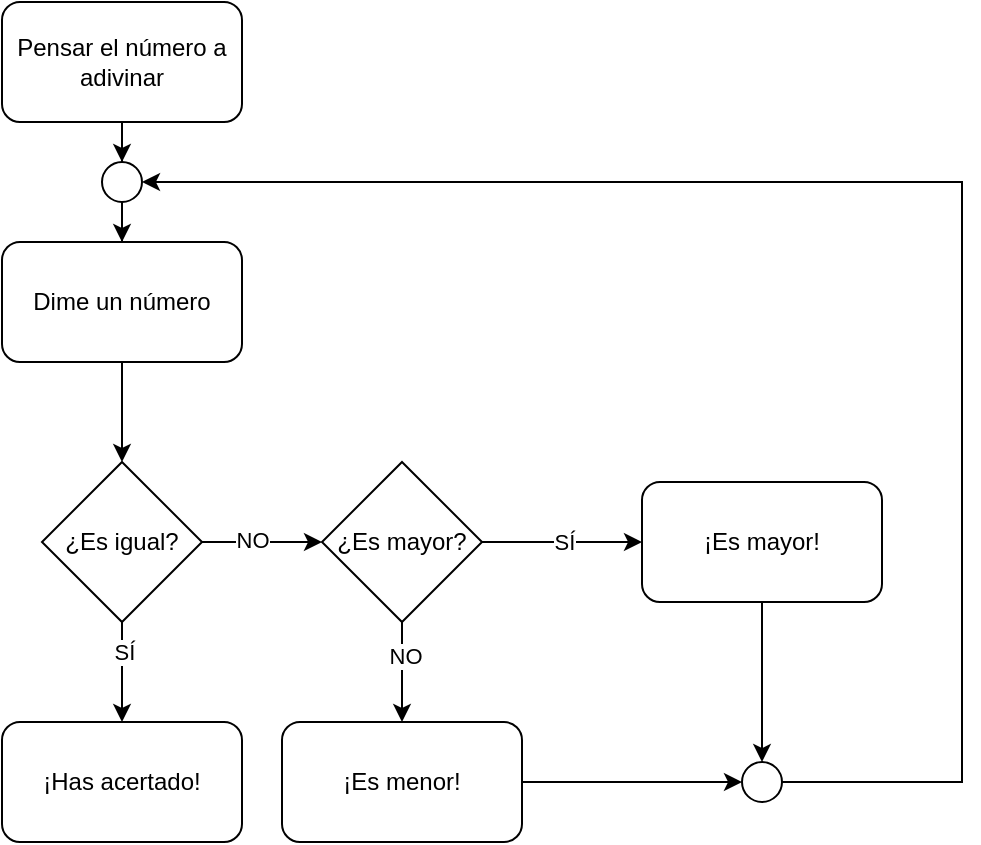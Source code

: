 <mxfile version="24.6.4" type="device">
  <diagram name="Página-1" id="Jfeygw6mbC96PbTLzPe2">
    <mxGraphModel dx="2025" dy="505" grid="1" gridSize="10" guides="1" tooltips="1" connect="1" arrows="1" fold="1" page="1" pageScale="1" pageWidth="827" pageHeight="1169" math="0" shadow="0">
      <root>
        <mxCell id="0" />
        <mxCell id="1" parent="0" />
        <mxCell id="wu3uk3ecE6fBr5I0Tk7Q-5" value="" style="edgeStyle=orthogonalEdgeStyle;rounded=0;orthogonalLoop=1;jettySize=auto;html=1;" edge="1" parent="1" source="wu3uk3ecE6fBr5I0Tk7Q-20" target="wu3uk3ecE6fBr5I0Tk7Q-3">
          <mxGeometry relative="1" as="geometry" />
        </mxCell>
        <mxCell id="wu3uk3ecE6fBr5I0Tk7Q-6" value="" style="edgeStyle=orthogonalEdgeStyle;rounded=0;orthogonalLoop=1;jettySize=auto;html=1;" edge="1" parent="1" source="wu3uk3ecE6fBr5I0Tk7Q-3" target="wu3uk3ecE6fBr5I0Tk7Q-4">
          <mxGeometry relative="1" as="geometry" />
        </mxCell>
        <mxCell id="wu3uk3ecE6fBr5I0Tk7Q-3" value="Dime un número" style="rounded=1;whiteSpace=wrap;html=1;" vertex="1" parent="1">
          <mxGeometry x="-500" y="190" width="120" height="60" as="geometry" />
        </mxCell>
        <mxCell id="wu3uk3ecE6fBr5I0Tk7Q-8" value="" style="edgeStyle=orthogonalEdgeStyle;rounded=0;orthogonalLoop=1;jettySize=auto;html=1;" edge="1" parent="1" source="wu3uk3ecE6fBr5I0Tk7Q-4" target="wu3uk3ecE6fBr5I0Tk7Q-7">
          <mxGeometry relative="1" as="geometry" />
        </mxCell>
        <mxCell id="wu3uk3ecE6fBr5I0Tk7Q-12" value="SÍ" style="edgeLabel;html=1;align=center;verticalAlign=middle;resizable=0;points=[];" vertex="1" connectable="0" parent="wu3uk3ecE6fBr5I0Tk7Q-8">
          <mxGeometry x="-0.4" y="1" relative="1" as="geometry">
            <mxPoint as="offset" />
          </mxGeometry>
        </mxCell>
        <mxCell id="wu3uk3ecE6fBr5I0Tk7Q-11" value="" style="edgeStyle=orthogonalEdgeStyle;rounded=0;orthogonalLoop=1;jettySize=auto;html=1;" edge="1" parent="1" source="wu3uk3ecE6fBr5I0Tk7Q-4" target="wu3uk3ecE6fBr5I0Tk7Q-10">
          <mxGeometry relative="1" as="geometry" />
        </mxCell>
        <mxCell id="wu3uk3ecE6fBr5I0Tk7Q-13" value="NO" style="edgeLabel;html=1;align=center;verticalAlign=middle;resizable=0;points=[];" vertex="1" connectable="0" parent="wu3uk3ecE6fBr5I0Tk7Q-11">
          <mxGeometry x="-0.16" y="1" relative="1" as="geometry">
            <mxPoint as="offset" />
          </mxGeometry>
        </mxCell>
        <mxCell id="wu3uk3ecE6fBr5I0Tk7Q-4" value="¿Es igual?" style="rhombus;whiteSpace=wrap;html=1;" vertex="1" parent="1">
          <mxGeometry x="-480" y="300" width="80" height="80" as="geometry" />
        </mxCell>
        <mxCell id="wu3uk3ecE6fBr5I0Tk7Q-7" value="¡Has acertado!" style="rounded=1;whiteSpace=wrap;html=1;" vertex="1" parent="1">
          <mxGeometry x="-500" y="430" width="120" height="60" as="geometry" />
        </mxCell>
        <mxCell id="wu3uk3ecE6fBr5I0Tk7Q-16" value="" style="edgeStyle=orthogonalEdgeStyle;rounded=0;orthogonalLoop=1;jettySize=auto;html=1;" edge="1" parent="1" source="wu3uk3ecE6fBr5I0Tk7Q-10" target="wu3uk3ecE6fBr5I0Tk7Q-14">
          <mxGeometry relative="1" as="geometry" />
        </mxCell>
        <mxCell id="wu3uk3ecE6fBr5I0Tk7Q-18" value="SÍ" style="edgeLabel;html=1;align=center;verticalAlign=middle;resizable=0;points=[];" vertex="1" connectable="0" parent="wu3uk3ecE6fBr5I0Tk7Q-16">
          <mxGeometry x="0.025" relative="1" as="geometry">
            <mxPoint as="offset" />
          </mxGeometry>
        </mxCell>
        <mxCell id="wu3uk3ecE6fBr5I0Tk7Q-17" value="" style="edgeStyle=orthogonalEdgeStyle;rounded=0;orthogonalLoop=1;jettySize=auto;html=1;" edge="1" parent="1" source="wu3uk3ecE6fBr5I0Tk7Q-10" target="wu3uk3ecE6fBr5I0Tk7Q-15">
          <mxGeometry relative="1" as="geometry" />
        </mxCell>
        <mxCell id="wu3uk3ecE6fBr5I0Tk7Q-19" value="&amp;nbsp;NO" style="edgeLabel;html=1;align=center;verticalAlign=middle;resizable=0;points=[];" vertex="1" connectable="0" parent="wu3uk3ecE6fBr5I0Tk7Q-17">
          <mxGeometry x="-0.32" relative="1" as="geometry">
            <mxPoint as="offset" />
          </mxGeometry>
        </mxCell>
        <mxCell id="wu3uk3ecE6fBr5I0Tk7Q-10" value="¿Es mayor?" style="rhombus;whiteSpace=wrap;html=1;" vertex="1" parent="1">
          <mxGeometry x="-340" y="300" width="80" height="80" as="geometry" />
        </mxCell>
        <mxCell id="wu3uk3ecE6fBr5I0Tk7Q-24" value="" style="edgeStyle=orthogonalEdgeStyle;rounded=0;orthogonalLoop=1;jettySize=auto;html=1;" edge="1" parent="1" source="wu3uk3ecE6fBr5I0Tk7Q-14" target="wu3uk3ecE6fBr5I0Tk7Q-22">
          <mxGeometry relative="1" as="geometry" />
        </mxCell>
        <mxCell id="wu3uk3ecE6fBr5I0Tk7Q-14" value="¡Es mayor!" style="rounded=1;whiteSpace=wrap;html=1;" vertex="1" parent="1">
          <mxGeometry x="-180" y="310" width="120" height="60" as="geometry" />
        </mxCell>
        <mxCell id="wu3uk3ecE6fBr5I0Tk7Q-23" value="" style="edgeStyle=orthogonalEdgeStyle;rounded=0;orthogonalLoop=1;jettySize=auto;html=1;" edge="1" parent="1" source="wu3uk3ecE6fBr5I0Tk7Q-15" target="wu3uk3ecE6fBr5I0Tk7Q-22">
          <mxGeometry relative="1" as="geometry" />
        </mxCell>
        <mxCell id="wu3uk3ecE6fBr5I0Tk7Q-15" value="¡Es menor!" style="rounded=1;whiteSpace=wrap;html=1;" vertex="1" parent="1">
          <mxGeometry x="-360" y="430" width="120" height="60" as="geometry" />
        </mxCell>
        <mxCell id="wu3uk3ecE6fBr5I0Tk7Q-21" value="" style="edgeStyle=orthogonalEdgeStyle;rounded=0;orthogonalLoop=1;jettySize=auto;html=1;" edge="1" parent="1" source="wu3uk3ecE6fBr5I0Tk7Q-28" target="wu3uk3ecE6fBr5I0Tk7Q-20">
          <mxGeometry relative="1" as="geometry">
            <mxPoint x="-440" y="60" as="sourcePoint" />
            <mxPoint x="-440" y="190" as="targetPoint" />
          </mxGeometry>
        </mxCell>
        <mxCell id="wu3uk3ecE6fBr5I0Tk7Q-20" value="" style="ellipse;whiteSpace=wrap;html=1;aspect=fixed;" vertex="1" parent="1">
          <mxGeometry x="-450" y="150" width="20" height="20" as="geometry" />
        </mxCell>
        <mxCell id="wu3uk3ecE6fBr5I0Tk7Q-22" value="" style="ellipse;whiteSpace=wrap;html=1;aspect=fixed;" vertex="1" parent="1">
          <mxGeometry x="-130" y="450" width="20" height="20" as="geometry" />
        </mxCell>
        <mxCell id="wu3uk3ecE6fBr5I0Tk7Q-27" value="" style="endArrow=classic;html=1;rounded=0;entryX=1;entryY=0.5;entryDx=0;entryDy=0;exitX=1;exitY=0.5;exitDx=0;exitDy=0;" edge="1" parent="1" source="wu3uk3ecE6fBr5I0Tk7Q-22" target="wu3uk3ecE6fBr5I0Tk7Q-20">
          <mxGeometry width="50" height="50" relative="1" as="geometry">
            <mxPoint x="-30" y="160" as="sourcePoint" />
            <mxPoint x="-40" y="60" as="targetPoint" />
            <Array as="points">
              <mxPoint x="-20" y="460" />
              <mxPoint x="-20" y="160" />
            </Array>
          </mxGeometry>
        </mxCell>
        <mxCell id="wu3uk3ecE6fBr5I0Tk7Q-28" value="Pensar el número a adivinar" style="rounded=1;whiteSpace=wrap;html=1;" vertex="1" parent="1">
          <mxGeometry x="-500" y="70" width="120" height="60" as="geometry" />
        </mxCell>
      </root>
    </mxGraphModel>
  </diagram>
</mxfile>
